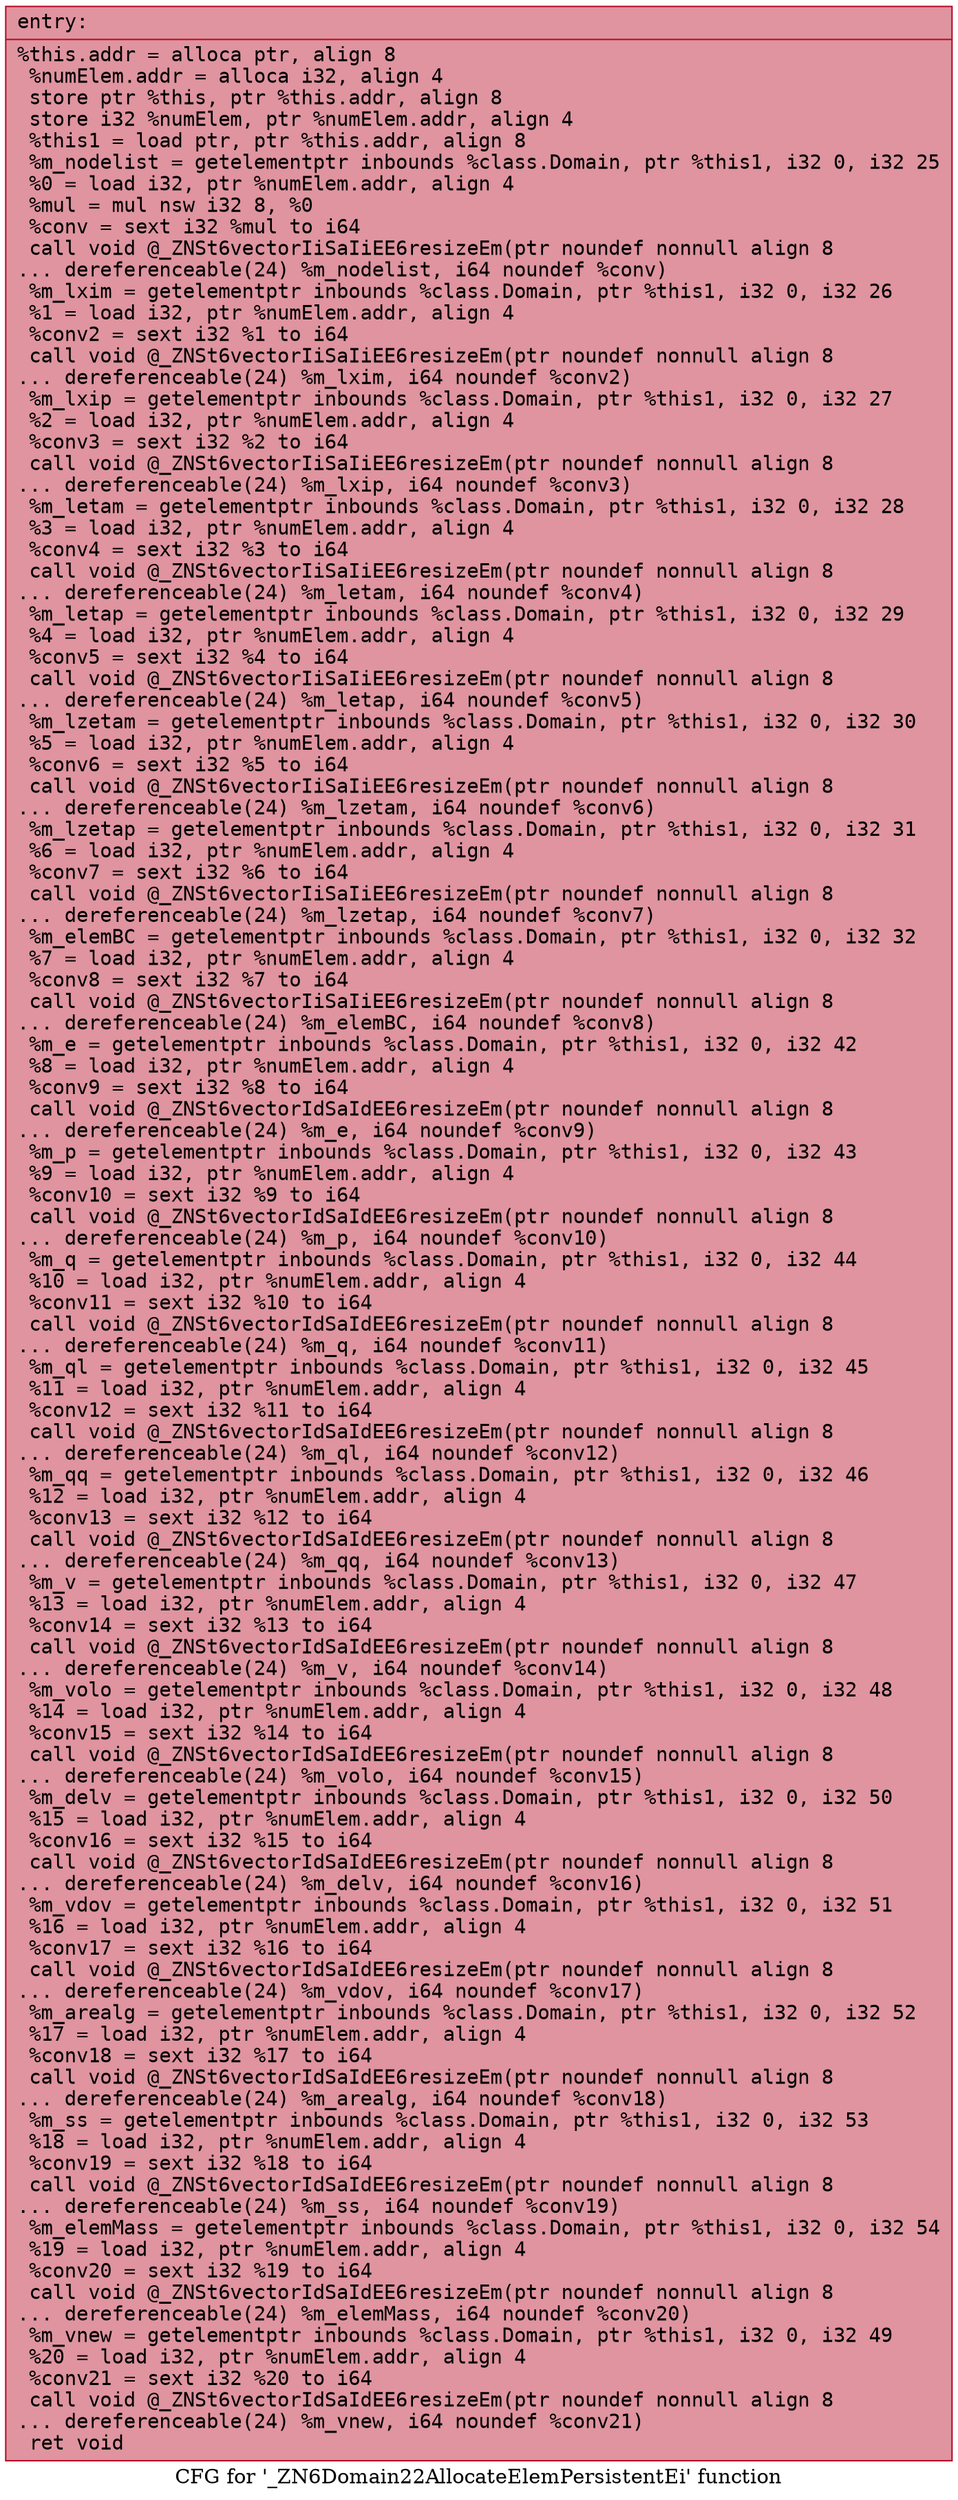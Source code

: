 digraph "CFG for '_ZN6Domain22AllocateElemPersistentEi' function" {
	label="CFG for '_ZN6Domain22AllocateElemPersistentEi' function";

	Node0x555f5b03a440 [shape=record,color="#b70d28ff", style=filled, fillcolor="#b70d2870" fontname="Courier",label="{entry:\l|  %this.addr = alloca ptr, align 8\l  %numElem.addr = alloca i32, align 4\l  store ptr %this, ptr %this.addr, align 8\l  store i32 %numElem, ptr %numElem.addr, align 4\l  %this1 = load ptr, ptr %this.addr, align 8\l  %m_nodelist = getelementptr inbounds %class.Domain, ptr %this1, i32 0, i32 25\l  %0 = load i32, ptr %numElem.addr, align 4\l  %mul = mul nsw i32 8, %0\l  %conv = sext i32 %mul to i64\l  call void @_ZNSt6vectorIiSaIiEE6resizeEm(ptr noundef nonnull align 8\l... dereferenceable(24) %m_nodelist, i64 noundef %conv)\l  %m_lxim = getelementptr inbounds %class.Domain, ptr %this1, i32 0, i32 26\l  %1 = load i32, ptr %numElem.addr, align 4\l  %conv2 = sext i32 %1 to i64\l  call void @_ZNSt6vectorIiSaIiEE6resizeEm(ptr noundef nonnull align 8\l... dereferenceable(24) %m_lxim, i64 noundef %conv2)\l  %m_lxip = getelementptr inbounds %class.Domain, ptr %this1, i32 0, i32 27\l  %2 = load i32, ptr %numElem.addr, align 4\l  %conv3 = sext i32 %2 to i64\l  call void @_ZNSt6vectorIiSaIiEE6resizeEm(ptr noundef nonnull align 8\l... dereferenceable(24) %m_lxip, i64 noundef %conv3)\l  %m_letam = getelementptr inbounds %class.Domain, ptr %this1, i32 0, i32 28\l  %3 = load i32, ptr %numElem.addr, align 4\l  %conv4 = sext i32 %3 to i64\l  call void @_ZNSt6vectorIiSaIiEE6resizeEm(ptr noundef nonnull align 8\l... dereferenceable(24) %m_letam, i64 noundef %conv4)\l  %m_letap = getelementptr inbounds %class.Domain, ptr %this1, i32 0, i32 29\l  %4 = load i32, ptr %numElem.addr, align 4\l  %conv5 = sext i32 %4 to i64\l  call void @_ZNSt6vectorIiSaIiEE6resizeEm(ptr noundef nonnull align 8\l... dereferenceable(24) %m_letap, i64 noundef %conv5)\l  %m_lzetam = getelementptr inbounds %class.Domain, ptr %this1, i32 0, i32 30\l  %5 = load i32, ptr %numElem.addr, align 4\l  %conv6 = sext i32 %5 to i64\l  call void @_ZNSt6vectorIiSaIiEE6resizeEm(ptr noundef nonnull align 8\l... dereferenceable(24) %m_lzetam, i64 noundef %conv6)\l  %m_lzetap = getelementptr inbounds %class.Domain, ptr %this1, i32 0, i32 31\l  %6 = load i32, ptr %numElem.addr, align 4\l  %conv7 = sext i32 %6 to i64\l  call void @_ZNSt6vectorIiSaIiEE6resizeEm(ptr noundef nonnull align 8\l... dereferenceable(24) %m_lzetap, i64 noundef %conv7)\l  %m_elemBC = getelementptr inbounds %class.Domain, ptr %this1, i32 0, i32 32\l  %7 = load i32, ptr %numElem.addr, align 4\l  %conv8 = sext i32 %7 to i64\l  call void @_ZNSt6vectorIiSaIiEE6resizeEm(ptr noundef nonnull align 8\l... dereferenceable(24) %m_elemBC, i64 noundef %conv8)\l  %m_e = getelementptr inbounds %class.Domain, ptr %this1, i32 0, i32 42\l  %8 = load i32, ptr %numElem.addr, align 4\l  %conv9 = sext i32 %8 to i64\l  call void @_ZNSt6vectorIdSaIdEE6resizeEm(ptr noundef nonnull align 8\l... dereferenceable(24) %m_e, i64 noundef %conv9)\l  %m_p = getelementptr inbounds %class.Domain, ptr %this1, i32 0, i32 43\l  %9 = load i32, ptr %numElem.addr, align 4\l  %conv10 = sext i32 %9 to i64\l  call void @_ZNSt6vectorIdSaIdEE6resizeEm(ptr noundef nonnull align 8\l... dereferenceable(24) %m_p, i64 noundef %conv10)\l  %m_q = getelementptr inbounds %class.Domain, ptr %this1, i32 0, i32 44\l  %10 = load i32, ptr %numElem.addr, align 4\l  %conv11 = sext i32 %10 to i64\l  call void @_ZNSt6vectorIdSaIdEE6resizeEm(ptr noundef nonnull align 8\l... dereferenceable(24) %m_q, i64 noundef %conv11)\l  %m_ql = getelementptr inbounds %class.Domain, ptr %this1, i32 0, i32 45\l  %11 = load i32, ptr %numElem.addr, align 4\l  %conv12 = sext i32 %11 to i64\l  call void @_ZNSt6vectorIdSaIdEE6resizeEm(ptr noundef nonnull align 8\l... dereferenceable(24) %m_ql, i64 noundef %conv12)\l  %m_qq = getelementptr inbounds %class.Domain, ptr %this1, i32 0, i32 46\l  %12 = load i32, ptr %numElem.addr, align 4\l  %conv13 = sext i32 %12 to i64\l  call void @_ZNSt6vectorIdSaIdEE6resizeEm(ptr noundef nonnull align 8\l... dereferenceable(24) %m_qq, i64 noundef %conv13)\l  %m_v = getelementptr inbounds %class.Domain, ptr %this1, i32 0, i32 47\l  %13 = load i32, ptr %numElem.addr, align 4\l  %conv14 = sext i32 %13 to i64\l  call void @_ZNSt6vectorIdSaIdEE6resizeEm(ptr noundef nonnull align 8\l... dereferenceable(24) %m_v, i64 noundef %conv14)\l  %m_volo = getelementptr inbounds %class.Domain, ptr %this1, i32 0, i32 48\l  %14 = load i32, ptr %numElem.addr, align 4\l  %conv15 = sext i32 %14 to i64\l  call void @_ZNSt6vectorIdSaIdEE6resizeEm(ptr noundef nonnull align 8\l... dereferenceable(24) %m_volo, i64 noundef %conv15)\l  %m_delv = getelementptr inbounds %class.Domain, ptr %this1, i32 0, i32 50\l  %15 = load i32, ptr %numElem.addr, align 4\l  %conv16 = sext i32 %15 to i64\l  call void @_ZNSt6vectorIdSaIdEE6resizeEm(ptr noundef nonnull align 8\l... dereferenceable(24) %m_delv, i64 noundef %conv16)\l  %m_vdov = getelementptr inbounds %class.Domain, ptr %this1, i32 0, i32 51\l  %16 = load i32, ptr %numElem.addr, align 4\l  %conv17 = sext i32 %16 to i64\l  call void @_ZNSt6vectorIdSaIdEE6resizeEm(ptr noundef nonnull align 8\l... dereferenceable(24) %m_vdov, i64 noundef %conv17)\l  %m_arealg = getelementptr inbounds %class.Domain, ptr %this1, i32 0, i32 52\l  %17 = load i32, ptr %numElem.addr, align 4\l  %conv18 = sext i32 %17 to i64\l  call void @_ZNSt6vectorIdSaIdEE6resizeEm(ptr noundef nonnull align 8\l... dereferenceable(24) %m_arealg, i64 noundef %conv18)\l  %m_ss = getelementptr inbounds %class.Domain, ptr %this1, i32 0, i32 53\l  %18 = load i32, ptr %numElem.addr, align 4\l  %conv19 = sext i32 %18 to i64\l  call void @_ZNSt6vectorIdSaIdEE6resizeEm(ptr noundef nonnull align 8\l... dereferenceable(24) %m_ss, i64 noundef %conv19)\l  %m_elemMass = getelementptr inbounds %class.Domain, ptr %this1, i32 0, i32 54\l  %19 = load i32, ptr %numElem.addr, align 4\l  %conv20 = sext i32 %19 to i64\l  call void @_ZNSt6vectorIdSaIdEE6resizeEm(ptr noundef nonnull align 8\l... dereferenceable(24) %m_elemMass, i64 noundef %conv20)\l  %m_vnew = getelementptr inbounds %class.Domain, ptr %this1, i32 0, i32 49\l  %20 = load i32, ptr %numElem.addr, align 4\l  %conv21 = sext i32 %20 to i64\l  call void @_ZNSt6vectorIdSaIdEE6resizeEm(ptr noundef nonnull align 8\l... dereferenceable(24) %m_vnew, i64 noundef %conv21)\l  ret void\l}"];
}
